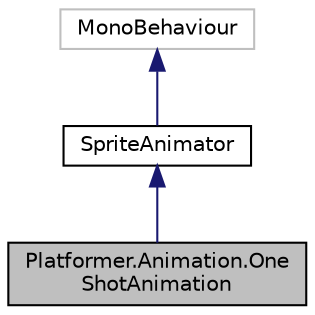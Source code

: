 digraph "Platformer.Animation.OneShotAnimation"
{
 // LATEX_PDF_SIZE
  edge [fontname="Helvetica",fontsize="10",labelfontname="Helvetica",labelfontsize="10"];
  node [fontname="Helvetica",fontsize="10",shape=record];
  Node1 [label="Platformer.Animation.One\lShotAnimation",height=0.2,width=0.4,color="black", fillcolor="grey75", style="filled", fontcolor="black",tooltip="Class that reproduce an animation one time"];
  Node2 -> Node1 [dir="back",color="midnightblue",fontsize="10",style="solid",fontname="Helvetica"];
  Node2 [label="SpriteAnimator",height=0.2,width=0.4,color="black", fillcolor="white", style="filled",URL="$class_platformer_1_1_animation_1_1_sprite_animator.html",tooltip="Class that reproduce an animation in a loop"];
  Node3 -> Node2 [dir="back",color="midnightblue",fontsize="10",style="solid",fontname="Helvetica"];
  Node3 [label="MonoBehaviour",height=0.2,width=0.4,color="grey75", fillcolor="white", style="filled",tooltip=" "];
}
